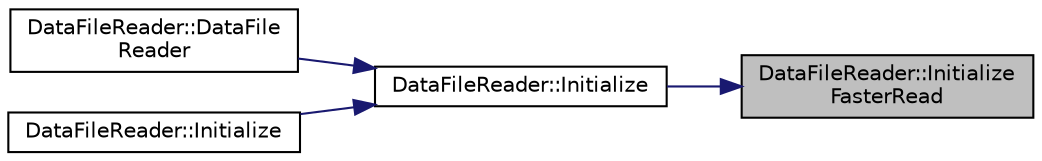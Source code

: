 digraph "DataFileReader::InitializeFasterRead"
{
 // LATEX_PDF_SIZE
  edge [fontname="Helvetica",fontsize="10",labelfontname="Helvetica",labelfontsize="10"];
  node [fontname="Helvetica",fontsize="10",shape=record];
  rankdir="RL";
  Node1 [label="DataFileReader::Initialize\lFasterRead",height=0.2,width=0.4,color="black", fillcolor="grey75", style="filled", fontcolor="black",tooltip=" "];
  Node1 -> Node2 [dir="back",color="midnightblue",fontsize="10",style="solid",fontname="Helvetica"];
  Node2 [label="DataFileReader::Initialize",height=0.2,width=0.4,color="black", fillcolor="white", style="filled",URL="$class_data_file_reader.html#ad7d87b772fa148a1ed228f1b7df10fa8",tooltip=" "];
  Node2 -> Node3 [dir="back",color="midnightblue",fontsize="10",style="solid",fontname="Helvetica"];
  Node3 [label="DataFileReader::DataFile\lReader",height=0.2,width=0.4,color="black", fillcolor="white", style="filled",URL="$class_data_file_reader.html#a14657e37d9465aec5cf5c3a774f5d39b",tooltip=" "];
  Node2 -> Node4 [dir="back",color="midnightblue",fontsize="10",style="solid",fontname="Helvetica"];
  Node4 [label="DataFileReader::Initialize",height=0.2,width=0.4,color="black", fillcolor="white", style="filled",URL="$class_data_file_reader.html#adf4b2ffd95a42bdd5b03cb4cdded83d1",tooltip=" "];
}
